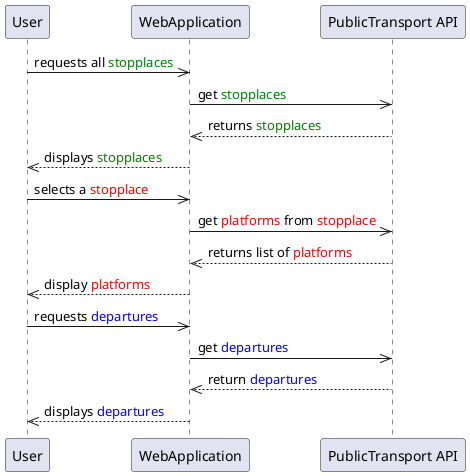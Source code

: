 @startuml

participant User 
participant WebApplication
participant "PublicTransport API" as PublicTransportAPI

User ->> WebApplication: requests all <font color=green>stopplaces</font>
WebApplication ->> PublicTransportAPI: get <font color=green>stopplaces</font>
PublicTransportAPI -->> WebApplication: returns <font color=green>stopplaces</font>
WebApplication -->> User: displays <font color=green>stopplaces</font>

User ->> WebApplication: selects a <font color=red>stopplace</font>
WebApplication ->> PublicTransportAPI: get <font color=red>platforms</font> from <font color=red>stopplace</font>
PublicTransportAPI -->> WebApplication: returns list of <font color=red>platforms</font>
WebApplication -->> User: display <font color=red>platforms</font>

User ->> WebApplication: requests <font color=blue>departures</font>
WebApplication ->> PublicTransportAPI: get <font color=blue>departures</font>
PublicTransportAPI -->> WebApplication: return <font color=blue>departures</font>
WebApplication -->> User: displays <font color=blue>departures</font>

@enduml
